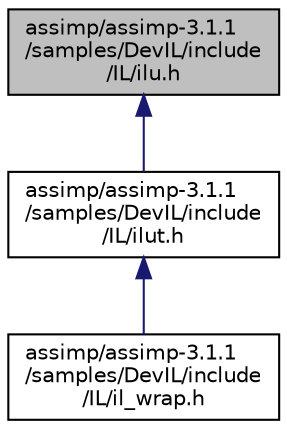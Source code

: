 digraph "assimp/assimp-3.1.1/samples/DevIL/include/IL/ilu.h"
{
  edge [fontname="Helvetica",fontsize="10",labelfontname="Helvetica",labelfontsize="10"];
  node [fontname="Helvetica",fontsize="10",shape=record];
  Node1 [label="assimp/assimp-3.1.1\l/samples/DevIL/include\l/IL/ilu.h",height=0.2,width=0.4,color="black", fillcolor="grey75", style="filled", fontcolor="black"];
  Node1 -> Node2 [dir="back",color="midnightblue",fontsize="10",style="solid"];
  Node2 [label="assimp/assimp-3.1.1\l/samples/DevIL/include\l/IL/ilut.h",height=0.2,width=0.4,color="black", fillcolor="white", style="filled",URL="$ilut_8h.html"];
  Node2 -> Node3 [dir="back",color="midnightblue",fontsize="10",style="solid"];
  Node3 [label="assimp/assimp-3.1.1\l/samples/DevIL/include\l/IL/il_wrap.h",height=0.2,width=0.4,color="black", fillcolor="white", style="filled",URL="$il__wrap_8h_source.html"];
}
